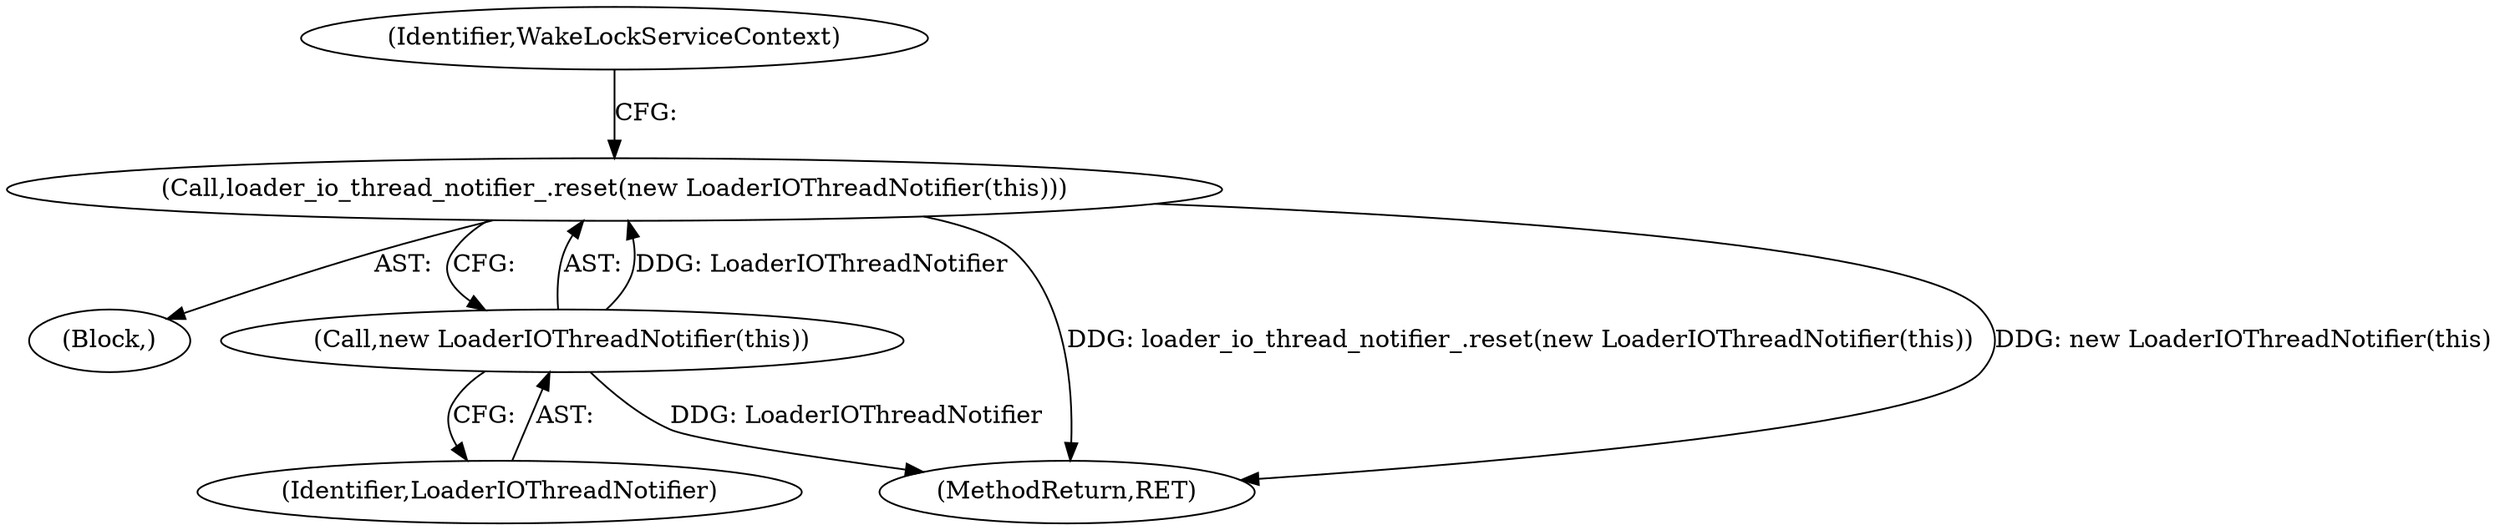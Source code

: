 digraph "1_Chrome_75ca8ffd7bd7c58ace1144df05e1307d8d707662_1@API" {
"1000112" [label="(Call,loader_io_thread_notifier_.reset(new LoaderIOThreadNotifier(this)))"];
"1000113" [label="(Call,new LoaderIOThreadNotifier(this))"];
"1000102" [label="(Block,)"];
"1000117" [label="(Identifier,WakeLockServiceContext)"];
"1000113" [label="(Call,new LoaderIOThreadNotifier(this))"];
"1000118" [label="(MethodReturn,RET)"];
"1000112" [label="(Call,loader_io_thread_notifier_.reset(new LoaderIOThreadNotifier(this)))"];
"1000114" [label="(Identifier,LoaderIOThreadNotifier)"];
"1000112" -> "1000102"  [label="AST: "];
"1000112" -> "1000113"  [label="CFG: "];
"1000113" -> "1000112"  [label="AST: "];
"1000117" -> "1000112"  [label="CFG: "];
"1000112" -> "1000118"  [label="DDG: loader_io_thread_notifier_.reset(new LoaderIOThreadNotifier(this))"];
"1000112" -> "1000118"  [label="DDG: new LoaderIOThreadNotifier(this)"];
"1000113" -> "1000112"  [label="DDG: LoaderIOThreadNotifier"];
"1000113" -> "1000114"  [label="CFG: "];
"1000114" -> "1000113"  [label="AST: "];
"1000113" -> "1000118"  [label="DDG: LoaderIOThreadNotifier"];
}
